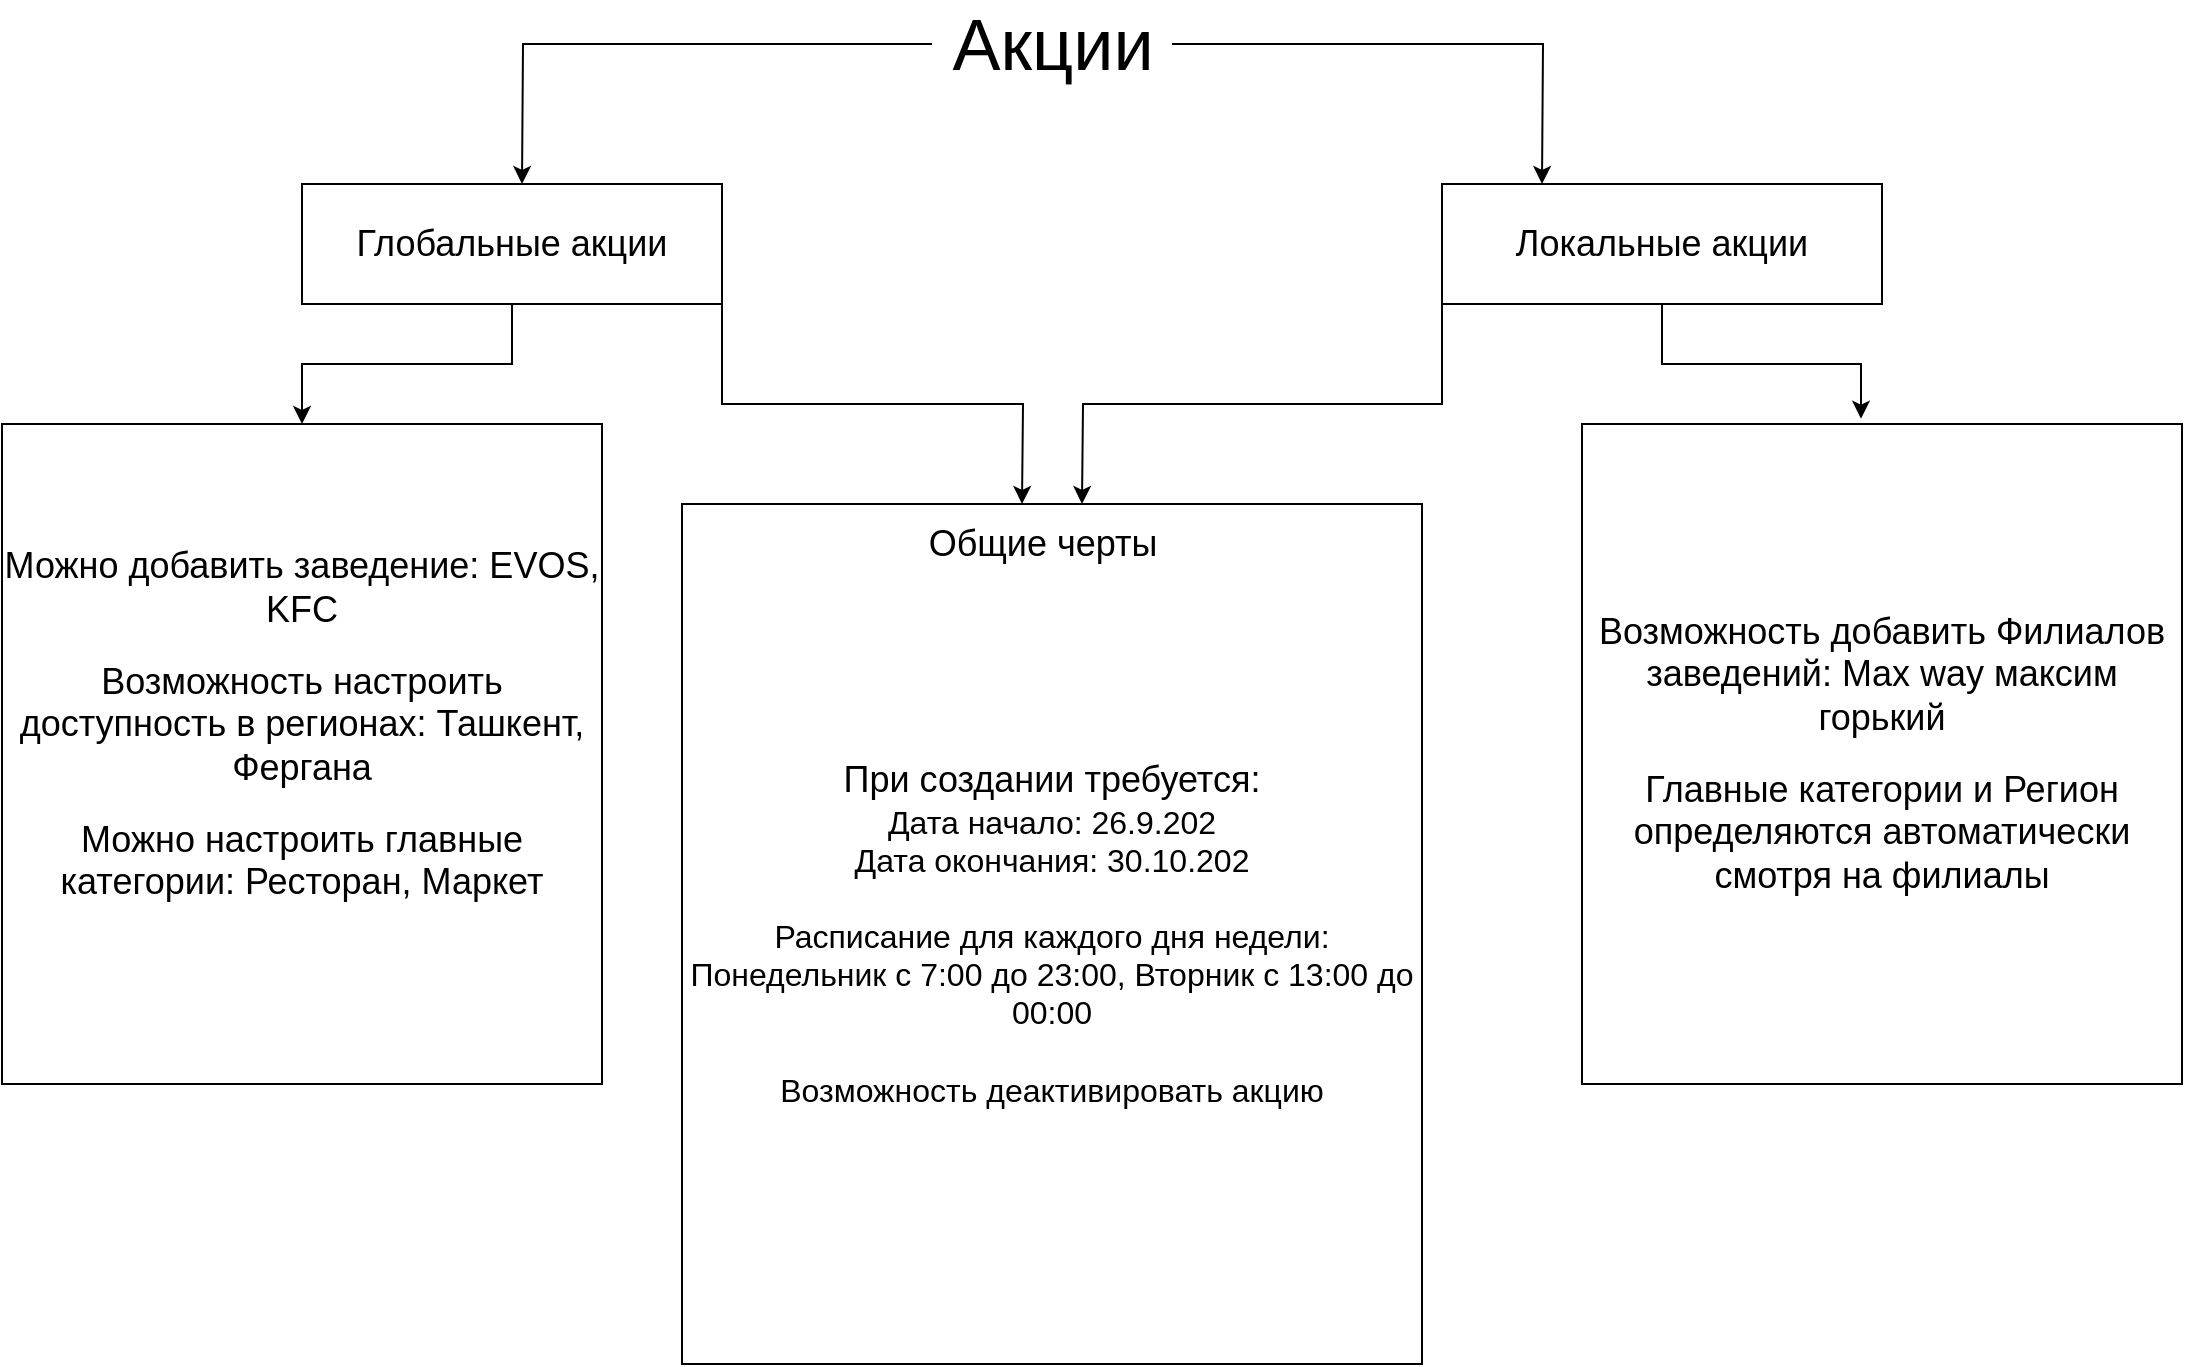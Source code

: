 <mxfile version="13.7.7" type="github">
  <diagram id="1dUoKl1fYfrE2XXSwOhj" name="Page-1">
    <mxGraphModel dx="2177" dy="806" grid="1" gridSize="10" guides="1" tooltips="1" connect="1" arrows="1" fold="1" page="1" pageScale="1" pageWidth="827" pageHeight="1169" math="0" shadow="0">
      <root>
        <mxCell id="0" />
        <mxCell id="1" parent="0" />
        <mxCell id="0NvGRokzl9AwmukjWN1j-17" style="edgeStyle=orthogonalEdgeStyle;rounded=0;orthogonalLoop=1;jettySize=auto;html=1;" edge="1" parent="1" source="0NvGRokzl9AwmukjWN1j-11">
          <mxGeometry relative="1" as="geometry">
            <mxPoint x="140" y="200" as="targetPoint" />
          </mxGeometry>
        </mxCell>
        <mxCell id="0NvGRokzl9AwmukjWN1j-18" style="edgeStyle=orthogonalEdgeStyle;rounded=0;orthogonalLoop=1;jettySize=auto;html=1;" edge="1" parent="1" source="0NvGRokzl9AwmukjWN1j-11">
          <mxGeometry relative="1" as="geometry">
            <mxPoint x="650" y="200" as="targetPoint" />
          </mxGeometry>
        </mxCell>
        <mxCell id="0NvGRokzl9AwmukjWN1j-11" value="&lt;font style=&quot;font-size: 36px&quot;&gt;Акции&lt;/font&gt;" style="text;html=1;align=center;verticalAlign=middle;resizable=0;points=[];autosize=1;" vertex="1" parent="1">
          <mxGeometry x="345" y="115" width="120" height="30" as="geometry" />
        </mxCell>
        <mxCell id="0NvGRokzl9AwmukjWN1j-25" style="edgeStyle=orthogonalEdgeStyle;rounded=0;orthogonalLoop=1;jettySize=auto;html=1;exitX=1;exitY=1;exitDx=0;exitDy=0;" edge="1" parent="1" source="0NvGRokzl9AwmukjWN1j-19">
          <mxGeometry relative="1" as="geometry">
            <mxPoint x="390" y="360" as="targetPoint" />
          </mxGeometry>
        </mxCell>
        <mxCell id="0NvGRokzl9AwmukjWN1j-42" style="edgeStyle=orthogonalEdgeStyle;rounded=0;orthogonalLoop=1;jettySize=auto;html=1;entryX=0.5;entryY=0;entryDx=0;entryDy=0;" edge="1" parent="1" source="0NvGRokzl9AwmukjWN1j-19" target="0NvGRokzl9AwmukjWN1j-40">
          <mxGeometry relative="1" as="geometry" />
        </mxCell>
        <mxCell id="0NvGRokzl9AwmukjWN1j-19" value="&lt;font style=&quot;font-size: 18px&quot;&gt;Глобальные акции&lt;/font&gt;" style="whiteSpace=wrap;html=1;" vertex="1" parent="1">
          <mxGeometry x="30" y="200" width="210" height="60" as="geometry" />
        </mxCell>
        <mxCell id="0NvGRokzl9AwmukjWN1j-26" style="edgeStyle=orthogonalEdgeStyle;rounded=0;orthogonalLoop=1;jettySize=auto;html=1;exitX=0;exitY=1;exitDx=0;exitDy=0;" edge="1" parent="1" source="0NvGRokzl9AwmukjWN1j-20">
          <mxGeometry relative="1" as="geometry">
            <mxPoint x="420" y="360" as="targetPoint" />
          </mxGeometry>
        </mxCell>
        <mxCell id="0NvGRokzl9AwmukjWN1j-43" style="edgeStyle=orthogonalEdgeStyle;rounded=0;orthogonalLoop=1;jettySize=auto;html=1;exitX=0.5;exitY=1;exitDx=0;exitDy=0;entryX=0.465;entryY=-0.008;entryDx=0;entryDy=0;entryPerimeter=0;" edge="1" parent="1" source="0NvGRokzl9AwmukjWN1j-20" target="0NvGRokzl9AwmukjWN1j-41">
          <mxGeometry relative="1" as="geometry" />
        </mxCell>
        <mxCell id="0NvGRokzl9AwmukjWN1j-20" value="&lt;font style=&quot;font-size: 18px&quot;&gt;Локальные акции&lt;/font&gt;" style="whiteSpace=wrap;html=1;spacingTop=0;" vertex="1" parent="1">
          <mxGeometry x="600" y="200" width="220" height="60" as="geometry" />
        </mxCell>
        <mxCell id="0NvGRokzl9AwmukjWN1j-22" style="edgeStyle=orthogonalEdgeStyle;rounded=0;orthogonalLoop=1;jettySize=auto;html=1;exitX=0.5;exitY=1;exitDx=0;exitDy=0;" edge="1" parent="1" source="0NvGRokzl9AwmukjWN1j-20" target="0NvGRokzl9AwmukjWN1j-20">
          <mxGeometry relative="1" as="geometry" />
        </mxCell>
        <mxCell id="0NvGRokzl9AwmukjWN1j-34" value="&lt;div&gt;&lt;div&gt;&lt;font style=&quot;font-size: 18px&quot;&gt;При создании требуется:&lt;/font&gt;&lt;/div&gt;&lt;div&gt;&lt;font size=&quot;3&quot;&gt;Дата начало: 26.9.202&lt;/font&gt;&lt;/div&gt;&lt;div&gt;&lt;font size=&quot;3&quot;&gt;Дата окончания: 30.10.202&lt;/font&gt;&lt;/div&gt;&lt;/div&gt;&lt;div&gt;&lt;font size=&quot;3&quot;&gt;&lt;br&gt;&lt;/font&gt;&lt;/div&gt;&lt;div&gt;&lt;font size=&quot;3&quot;&gt;Расписание для каждого дня недели: Понедельник с 7:00 до 23:00, Вторник с 13:00 до 00:00&lt;br&gt;&lt;/font&gt;&lt;/div&gt;&lt;div&gt;&lt;font size=&quot;3&quot;&gt;&lt;br&gt;&lt;/font&gt;&lt;/div&gt;&lt;div&gt;&lt;font size=&quot;3&quot;&gt;Возможность деактивировать акцию&lt;br&gt;&lt;/font&gt;&lt;/div&gt;" style="whiteSpace=wrap;html=1;align=center;" vertex="1" parent="1">
          <mxGeometry x="220" y="360" width="370" height="430" as="geometry" />
        </mxCell>
        <mxCell id="0NvGRokzl9AwmukjWN1j-39" value="&lt;font style=&quot;font-size: 18px&quot;&gt;Общие черты&lt;/font&gt;" style="text;html=1;align=center;verticalAlign=middle;resizable=0;points=[];autosize=1;" vertex="1" parent="1">
          <mxGeometry x="335" y="370" width="130" height="20" as="geometry" />
        </mxCell>
        <mxCell id="0NvGRokzl9AwmukjWN1j-40" value="&lt;font&gt;&lt;span style=&quot;font-size: 18px&quot;&gt;Можно добавить заведение: EVOS, KFC&lt;br&gt;&lt;/span&gt;&lt;br&gt;&lt;span style=&quot;font-size: 18px&quot;&gt;Возможность настроить доступность в регионах: Ташкент, Фергана&lt;/span&gt;&lt;br&gt;&lt;br&gt;&lt;span style=&quot;font-size: 18px&quot;&gt;Можно настроить главные категории: Ресторан, Маркет&lt;/span&gt;&lt;br&gt;&lt;br&gt;&lt;br&gt;&lt;/font&gt;" style="whiteSpace=wrap;html=1;" vertex="1" parent="1">
          <mxGeometry x="-120" y="320" width="300" height="330" as="geometry" />
        </mxCell>
        <mxCell id="0NvGRokzl9AwmukjWN1j-41" value="&lt;font&gt;&lt;span style=&quot;font-size: 18px&quot;&gt;Возможность добавить Филиалов заведений: Max way максим горький&lt;/span&gt;&lt;br&gt;&lt;br&gt;&lt;span style=&quot;font-size: 18px&quot;&gt;Главные категории и Регион определяются автоматически смотря&amp;nbsp;на филиалы&lt;/span&gt;&lt;br&gt;&lt;/font&gt;" style="whiteSpace=wrap;html=1;" vertex="1" parent="1">
          <mxGeometry x="670" y="320" width="300" height="330" as="geometry" />
        </mxCell>
      </root>
    </mxGraphModel>
  </diagram>
</mxfile>
